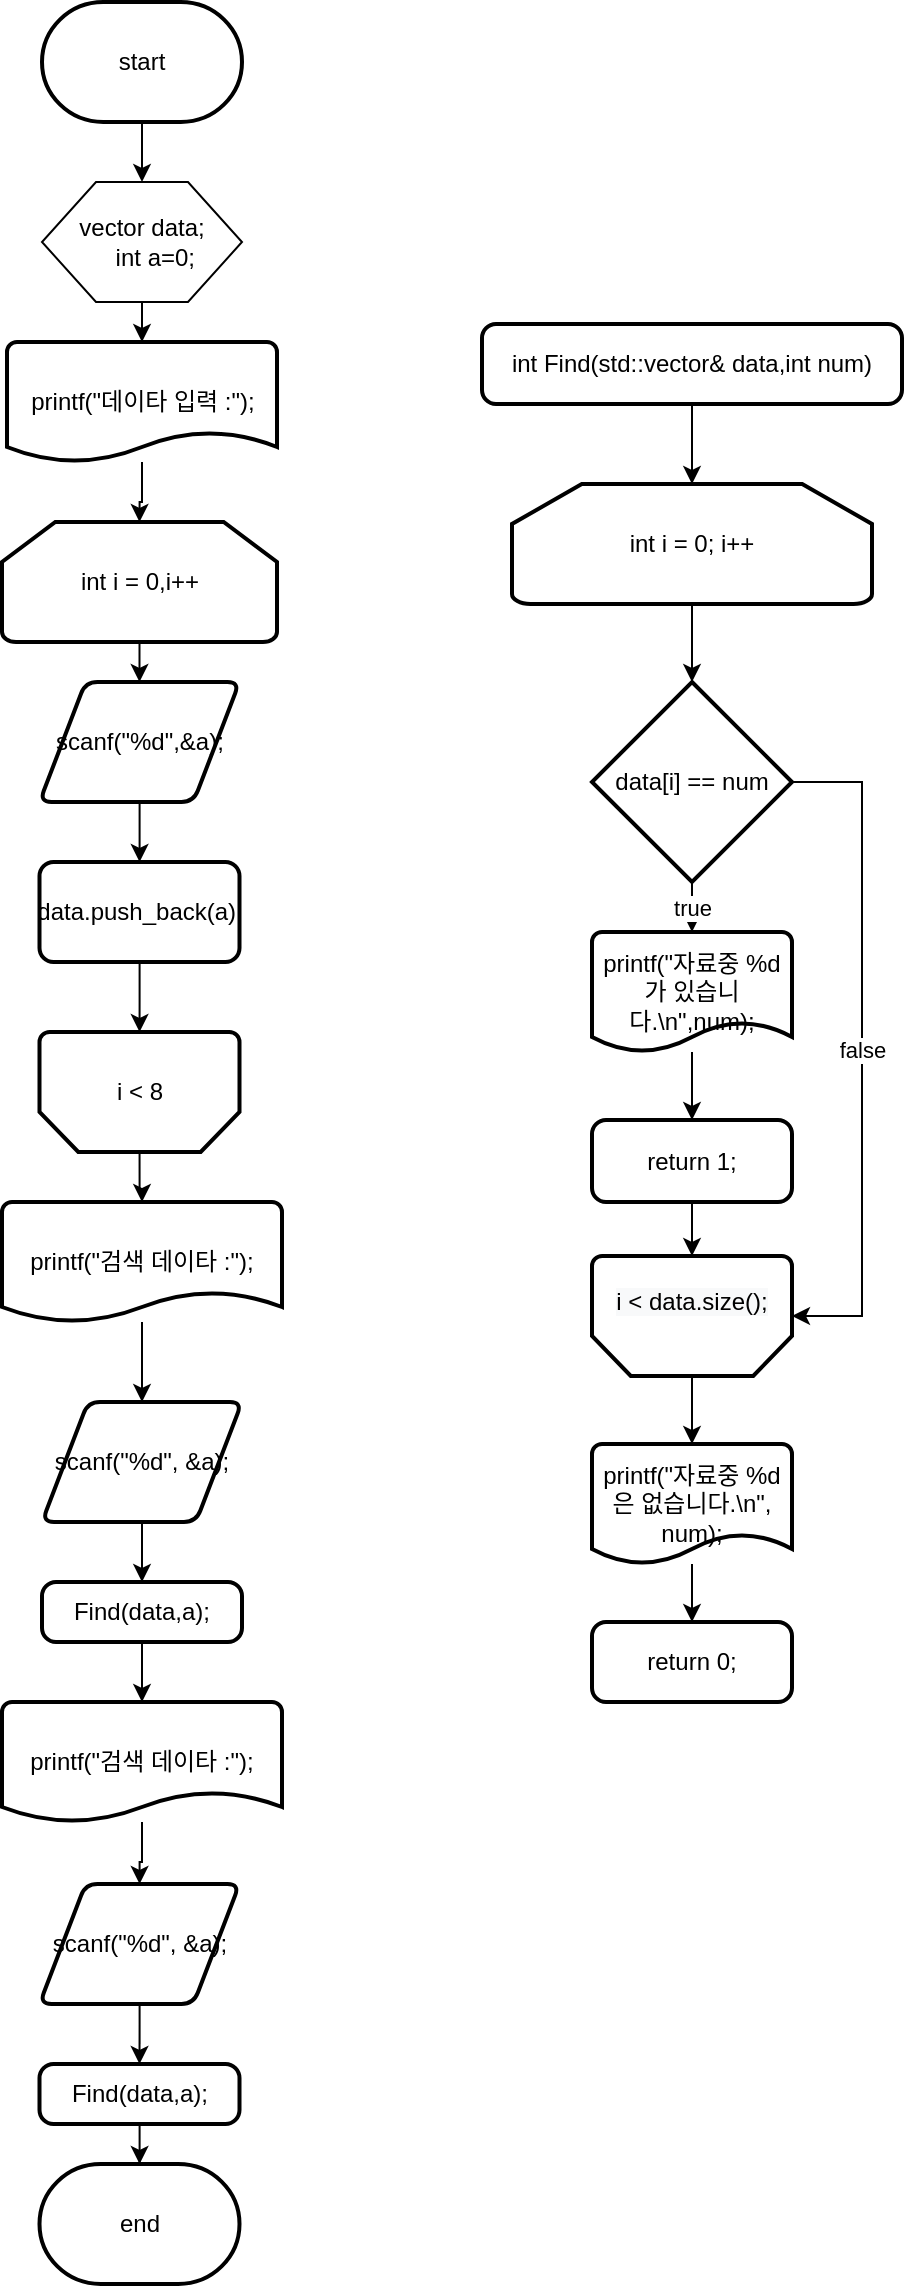 <mxfile version="18.1.2" type="github">
  <diagram id="jIkHqF5Lgl5zWe055wbm" name="Page-1">
    <mxGraphModel dx="948" dy="994" grid="1" gridSize="10" guides="1" tooltips="1" connect="1" arrows="1" fold="1" page="1" pageScale="1" pageWidth="827" pageHeight="1169" math="0" shadow="0">
      <root>
        <mxCell id="0" />
        <mxCell id="1" parent="0" />
        <mxCell id="LSzGVPjX4Zh-JJyTs20d-5" style="edgeStyle=orthogonalEdgeStyle;rounded=0;orthogonalLoop=1;jettySize=auto;html=1;entryX=0.5;entryY=0;entryDx=0;entryDy=0;" edge="1" parent="1" source="LSzGVPjX4Zh-JJyTs20d-1" target="LSzGVPjX4Zh-JJyTs20d-3">
          <mxGeometry relative="1" as="geometry" />
        </mxCell>
        <mxCell id="LSzGVPjX4Zh-JJyTs20d-1" value="start" style="strokeWidth=2;html=1;shape=mxgraph.flowchart.terminator;whiteSpace=wrap;" vertex="1" parent="1">
          <mxGeometry x="60" y="19" width="100" height="60" as="geometry" />
        </mxCell>
        <mxCell id="LSzGVPjX4Zh-JJyTs20d-2" value="end" style="strokeWidth=2;html=1;shape=mxgraph.flowchart.terminator;whiteSpace=wrap;" vertex="1" parent="1">
          <mxGeometry x="58.75" y="1100" width="100" height="60" as="geometry" />
        </mxCell>
        <mxCell id="LSzGVPjX4Zh-JJyTs20d-12" style="edgeStyle=orthogonalEdgeStyle;rounded=0;orthogonalLoop=1;jettySize=auto;html=1;" edge="1" parent="1" source="LSzGVPjX4Zh-JJyTs20d-3" target="LSzGVPjX4Zh-JJyTs20d-6">
          <mxGeometry relative="1" as="geometry" />
        </mxCell>
        <mxCell id="LSzGVPjX4Zh-JJyTs20d-3" value="" style="verticalLabelPosition=bottom;verticalAlign=top;html=1;shape=hexagon;perimeter=hexagonPerimeter2;arcSize=6;size=0.27;" vertex="1" parent="1">
          <mxGeometry x="60" y="109" width="100" height="60" as="geometry" />
        </mxCell>
        <mxCell id="LSzGVPjX4Zh-JJyTs20d-4" value="vector&lt;int&gt; data;&#xa;    int a=0;" style="text;html=1;strokeColor=none;fillColor=none;align=center;verticalAlign=middle;whiteSpace=wrap;rounded=0;" vertex="1" parent="1">
          <mxGeometry x="65" y="124" width="90" height="30" as="geometry" />
        </mxCell>
        <mxCell id="LSzGVPjX4Zh-JJyTs20d-13" style="edgeStyle=orthogonalEdgeStyle;rounded=0;orthogonalLoop=1;jettySize=auto;html=1;entryX=0.5;entryY=0;entryDx=0;entryDy=0;entryPerimeter=0;" edge="1" parent="1" source="LSzGVPjX4Zh-JJyTs20d-6" target="LSzGVPjX4Zh-JJyTs20d-7">
          <mxGeometry relative="1" as="geometry" />
        </mxCell>
        <mxCell id="LSzGVPjX4Zh-JJyTs20d-6" value="printf(&quot;데이타 입력 :&quot;);" style="strokeWidth=2;html=1;shape=mxgraph.flowchart.document2;whiteSpace=wrap;size=0.25;" vertex="1" parent="1">
          <mxGeometry x="42.5" y="189" width="135" height="60" as="geometry" />
        </mxCell>
        <mxCell id="LSzGVPjX4Zh-JJyTs20d-14" style="edgeStyle=orthogonalEdgeStyle;rounded=0;orthogonalLoop=1;jettySize=auto;html=1;entryX=0.5;entryY=0;entryDx=0;entryDy=0;" edge="1" parent="1" source="LSzGVPjX4Zh-JJyTs20d-7" target="LSzGVPjX4Zh-JJyTs20d-11">
          <mxGeometry relative="1" as="geometry" />
        </mxCell>
        <mxCell id="LSzGVPjX4Zh-JJyTs20d-7" value="int i = 0,i++" style="strokeWidth=2;html=1;shape=mxgraph.flowchart.loop_limit;whiteSpace=wrap;" vertex="1" parent="1">
          <mxGeometry x="40" y="279" width="137.5" height="60" as="geometry" />
        </mxCell>
        <mxCell id="LSzGVPjX4Zh-JJyTs20d-19" style="edgeStyle=orthogonalEdgeStyle;rounded=0;orthogonalLoop=1;jettySize=auto;html=1;entryX=0.5;entryY=0;entryDx=0;entryDy=0;entryPerimeter=0;" edge="1" parent="1" source="LSzGVPjX4Zh-JJyTs20d-8" target="LSzGVPjX4Zh-JJyTs20d-18">
          <mxGeometry relative="1" as="geometry" />
        </mxCell>
        <mxCell id="LSzGVPjX4Zh-JJyTs20d-8" value="" style="strokeWidth=2;html=1;shape=mxgraph.flowchart.loop_limit;whiteSpace=wrap;rotation=-180;" vertex="1" parent="1">
          <mxGeometry x="58.75" y="534" width="100" height="60" as="geometry" />
        </mxCell>
        <mxCell id="LSzGVPjX4Zh-JJyTs20d-9" value="i &lt; 8" style="text;html=1;strokeColor=none;fillColor=none;align=center;verticalAlign=middle;whiteSpace=wrap;rounded=0;" vertex="1" parent="1">
          <mxGeometry x="78.75" y="549" width="60" height="30" as="geometry" />
        </mxCell>
        <mxCell id="LSzGVPjX4Zh-JJyTs20d-17" style="edgeStyle=orthogonalEdgeStyle;rounded=0;orthogonalLoop=1;jettySize=auto;html=1;" edge="1" parent="1" source="LSzGVPjX4Zh-JJyTs20d-10" target="LSzGVPjX4Zh-JJyTs20d-8">
          <mxGeometry relative="1" as="geometry" />
        </mxCell>
        <mxCell id="LSzGVPjX4Zh-JJyTs20d-10" value="data.push_back(a);" style="rounded=1;whiteSpace=wrap;html=1;absoluteArcSize=1;arcSize=14;strokeWidth=2;" vertex="1" parent="1">
          <mxGeometry x="58.75" y="449" width="100" height="50" as="geometry" />
        </mxCell>
        <mxCell id="LSzGVPjX4Zh-JJyTs20d-16" style="edgeStyle=orthogonalEdgeStyle;rounded=0;orthogonalLoop=1;jettySize=auto;html=1;" edge="1" parent="1" source="LSzGVPjX4Zh-JJyTs20d-11" target="LSzGVPjX4Zh-JJyTs20d-10">
          <mxGeometry relative="1" as="geometry" />
        </mxCell>
        <mxCell id="LSzGVPjX4Zh-JJyTs20d-11" value="scanf(&quot;%d&quot;,&amp;a);" style="shape=parallelogram;html=1;strokeWidth=2;perimeter=parallelogramPerimeter;whiteSpace=wrap;rounded=1;arcSize=12;size=0.23;" vertex="1" parent="1">
          <mxGeometry x="58.75" y="359" width="100" height="60" as="geometry" />
        </mxCell>
        <mxCell id="LSzGVPjX4Zh-JJyTs20d-22" style="edgeStyle=orthogonalEdgeStyle;rounded=0;orthogonalLoop=1;jettySize=auto;html=1;" edge="1" parent="1" source="LSzGVPjX4Zh-JJyTs20d-18" target="LSzGVPjX4Zh-JJyTs20d-21">
          <mxGeometry relative="1" as="geometry" />
        </mxCell>
        <mxCell id="LSzGVPjX4Zh-JJyTs20d-18" value="printf(&quot;검색 데이타 :&quot;);" style="strokeWidth=2;html=1;shape=mxgraph.flowchart.document2;whiteSpace=wrap;size=0.25;" vertex="1" parent="1">
          <mxGeometry x="40" y="619" width="140" height="60" as="geometry" />
        </mxCell>
        <mxCell id="LSzGVPjX4Zh-JJyTs20d-24" style="edgeStyle=orthogonalEdgeStyle;rounded=0;orthogonalLoop=1;jettySize=auto;html=1;entryX=0.5;entryY=0;entryDx=0;entryDy=0;" edge="1" parent="1" source="LSzGVPjX4Zh-JJyTs20d-21" target="LSzGVPjX4Zh-JJyTs20d-23">
          <mxGeometry relative="1" as="geometry" />
        </mxCell>
        <mxCell id="LSzGVPjX4Zh-JJyTs20d-21" value="scanf(&quot;%d&quot;, &amp;a);" style="shape=parallelogram;html=1;strokeWidth=2;perimeter=parallelogramPerimeter;whiteSpace=wrap;rounded=1;arcSize=12;size=0.23;" vertex="1" parent="1">
          <mxGeometry x="60" y="719" width="100" height="60" as="geometry" />
        </mxCell>
        <mxCell id="LSzGVPjX4Zh-JJyTs20d-31" style="edgeStyle=orthogonalEdgeStyle;rounded=0;orthogonalLoop=1;jettySize=auto;html=1;entryX=0.5;entryY=0;entryDx=0;entryDy=0;entryPerimeter=0;" edge="1" parent="1" source="LSzGVPjX4Zh-JJyTs20d-23" target="LSzGVPjX4Zh-JJyTs20d-27">
          <mxGeometry relative="1" as="geometry" />
        </mxCell>
        <mxCell id="LSzGVPjX4Zh-JJyTs20d-23" value="Find(data,a);" style="rounded=1;whiteSpace=wrap;html=1;absoluteArcSize=1;arcSize=14;strokeWidth=2;" vertex="1" parent="1">
          <mxGeometry x="60" y="809" width="100" height="30" as="geometry" />
        </mxCell>
        <mxCell id="LSzGVPjX4Zh-JJyTs20d-26" style="edgeStyle=orthogonalEdgeStyle;rounded=0;orthogonalLoop=1;jettySize=auto;html=1;" edge="1" parent="1" source="LSzGVPjX4Zh-JJyTs20d-27" target="LSzGVPjX4Zh-JJyTs20d-29">
          <mxGeometry relative="1" as="geometry" />
        </mxCell>
        <mxCell id="LSzGVPjX4Zh-JJyTs20d-27" value="printf(&quot;검색 데이타 :&quot;);" style="strokeWidth=2;html=1;shape=mxgraph.flowchart.document2;whiteSpace=wrap;size=0.25;" vertex="1" parent="1">
          <mxGeometry x="40" y="869" width="140" height="60" as="geometry" />
        </mxCell>
        <mxCell id="LSzGVPjX4Zh-JJyTs20d-28" style="edgeStyle=orthogonalEdgeStyle;rounded=0;orthogonalLoop=1;jettySize=auto;html=1;entryX=0.5;entryY=0;entryDx=0;entryDy=0;" edge="1" parent="1" source="LSzGVPjX4Zh-JJyTs20d-29" target="LSzGVPjX4Zh-JJyTs20d-30">
          <mxGeometry relative="1" as="geometry" />
        </mxCell>
        <mxCell id="LSzGVPjX4Zh-JJyTs20d-29" value="scanf(&quot;%d&quot;, &amp;a);" style="shape=parallelogram;html=1;strokeWidth=2;perimeter=parallelogramPerimeter;whiteSpace=wrap;rounded=1;arcSize=12;size=0.23;" vertex="1" parent="1">
          <mxGeometry x="58.75" y="960" width="100" height="60" as="geometry" />
        </mxCell>
        <mxCell id="LSzGVPjX4Zh-JJyTs20d-32" style="edgeStyle=orthogonalEdgeStyle;rounded=0;orthogonalLoop=1;jettySize=auto;html=1;" edge="1" parent="1" source="LSzGVPjX4Zh-JJyTs20d-30" target="LSzGVPjX4Zh-JJyTs20d-2">
          <mxGeometry relative="1" as="geometry" />
        </mxCell>
        <mxCell id="LSzGVPjX4Zh-JJyTs20d-30" value="Find(data,a);" style="rounded=1;whiteSpace=wrap;html=1;absoluteArcSize=1;arcSize=14;strokeWidth=2;" vertex="1" parent="1">
          <mxGeometry x="58.75" y="1050" width="100" height="30" as="geometry" />
        </mxCell>
        <mxCell id="LSzGVPjX4Zh-JJyTs20d-41" style="edgeStyle=orthogonalEdgeStyle;rounded=0;orthogonalLoop=1;jettySize=auto;html=1;entryX=0.5;entryY=0;entryDx=0;entryDy=0;entryPerimeter=0;" edge="1" parent="1" source="LSzGVPjX4Zh-JJyTs20d-33" target="LSzGVPjX4Zh-JJyTs20d-35">
          <mxGeometry relative="1" as="geometry" />
        </mxCell>
        <mxCell id="LSzGVPjX4Zh-JJyTs20d-33" value="int Find(std::vector&lt;int&gt;&amp; data,int num)" style="rounded=1;whiteSpace=wrap;html=1;absoluteArcSize=1;arcSize=14;strokeWidth=2;" vertex="1" parent="1">
          <mxGeometry x="280" y="180" width="210" height="40" as="geometry" />
        </mxCell>
        <mxCell id="LSzGVPjX4Zh-JJyTs20d-42" style="edgeStyle=orthogonalEdgeStyle;rounded=0;orthogonalLoop=1;jettySize=auto;html=1;entryX=0.5;entryY=0;entryDx=0;entryDy=0;entryPerimeter=0;" edge="1" parent="1" source="LSzGVPjX4Zh-JJyTs20d-35" target="LSzGVPjX4Zh-JJyTs20d-38">
          <mxGeometry relative="1" as="geometry" />
        </mxCell>
        <mxCell id="LSzGVPjX4Zh-JJyTs20d-35" value="int i = 0; i++" style="strokeWidth=2;html=1;shape=mxgraph.flowchart.loop_limit;whiteSpace=wrap;" vertex="1" parent="1">
          <mxGeometry x="295" y="260" width="180" height="60" as="geometry" />
        </mxCell>
        <mxCell id="LSzGVPjX4Zh-JJyTs20d-51" style="edgeStyle=orthogonalEdgeStyle;rounded=0;orthogonalLoop=1;jettySize=auto;html=1;entryX=0.5;entryY=0;entryDx=0;entryDy=0;entryPerimeter=0;" edge="1" parent="1" source="LSzGVPjX4Zh-JJyTs20d-36" target="LSzGVPjX4Zh-JJyTs20d-48">
          <mxGeometry relative="1" as="geometry" />
        </mxCell>
        <mxCell id="LSzGVPjX4Zh-JJyTs20d-36" value="" style="strokeWidth=2;html=1;shape=mxgraph.flowchart.loop_limit;whiteSpace=wrap;rotation=-180;" vertex="1" parent="1">
          <mxGeometry x="335" y="646" width="100" height="60" as="geometry" />
        </mxCell>
        <mxCell id="LSzGVPjX4Zh-JJyTs20d-37" value="&#xa;&lt;span style=&quot;color: rgb(0, 0, 0); font-family: Helvetica; font-size: 12px; font-style: normal; font-variant-ligatures: normal; font-variant-caps: normal; font-weight: 400; letter-spacing: normal; orphans: 2; text-align: center; text-indent: 0px; text-transform: none; widows: 2; word-spacing: 0px; -webkit-text-stroke-width: 0px; background-color: rgb(248, 249, 250); text-decoration-thickness: initial; text-decoration-style: initial; text-decoration-color: initial; float: none; display: inline !important;&quot;&gt;i &amp;lt; data.size();&lt;/span&gt;&#xa;&#xa;" style="text;html=1;strokeColor=none;fillColor=none;align=center;verticalAlign=middle;whiteSpace=wrap;rounded=0;" vertex="1" parent="1">
          <mxGeometry x="345" y="661" width="80" height="30" as="geometry" />
        </mxCell>
        <mxCell id="LSzGVPjX4Zh-JJyTs20d-39" value="true" style="edgeStyle=orthogonalEdgeStyle;rounded=0;orthogonalLoop=1;jettySize=auto;html=1;entryX=0.5;entryY=0;entryDx=0;entryDy=0;entryPerimeter=0;" edge="1" parent="1" source="LSzGVPjX4Zh-JJyTs20d-38" target="LSzGVPjX4Zh-JJyTs20d-43">
          <mxGeometry relative="1" as="geometry" />
        </mxCell>
        <mxCell id="LSzGVPjX4Zh-JJyTs20d-55" value="false" style="edgeStyle=orthogonalEdgeStyle;rounded=0;orthogonalLoop=1;jettySize=auto;html=1;entryX=0;entryY=0.5;entryDx=0;entryDy=0;entryPerimeter=0;" edge="1" parent="1" source="LSzGVPjX4Zh-JJyTs20d-38" target="LSzGVPjX4Zh-JJyTs20d-36">
          <mxGeometry relative="1" as="geometry">
            <Array as="points">
              <mxPoint x="470" y="409" />
              <mxPoint x="470" y="676" />
            </Array>
          </mxGeometry>
        </mxCell>
        <mxCell id="LSzGVPjX4Zh-JJyTs20d-38" value="data[i] == num" style="strokeWidth=2;html=1;shape=mxgraph.flowchart.decision;whiteSpace=wrap;" vertex="1" parent="1">
          <mxGeometry x="335" y="359" width="100" height="100" as="geometry" />
        </mxCell>
        <mxCell id="LSzGVPjX4Zh-JJyTs20d-46" style="edgeStyle=orthogonalEdgeStyle;rounded=0;orthogonalLoop=1;jettySize=auto;html=1;entryX=0.5;entryY=1;entryDx=0;entryDy=0;entryPerimeter=0;" edge="1" parent="1" source="LSzGVPjX4Zh-JJyTs20d-40" target="LSzGVPjX4Zh-JJyTs20d-36">
          <mxGeometry relative="1" as="geometry" />
        </mxCell>
        <mxCell id="LSzGVPjX4Zh-JJyTs20d-40" value="return 1;" style="rounded=1;whiteSpace=wrap;html=1;absoluteArcSize=1;arcSize=14;strokeWidth=2;" vertex="1" parent="1">
          <mxGeometry x="335" y="578" width="100" height="41" as="geometry" />
        </mxCell>
        <mxCell id="LSzGVPjX4Zh-JJyTs20d-44" style="edgeStyle=orthogonalEdgeStyle;rounded=0;orthogonalLoop=1;jettySize=auto;html=1;entryX=0.5;entryY=0;entryDx=0;entryDy=0;" edge="1" parent="1" source="LSzGVPjX4Zh-JJyTs20d-43" target="LSzGVPjX4Zh-JJyTs20d-40">
          <mxGeometry relative="1" as="geometry" />
        </mxCell>
        <mxCell id="LSzGVPjX4Zh-JJyTs20d-43" value="printf(&quot;자료중 %d가 있습니다.\n&quot;,num);" style="strokeWidth=2;html=1;shape=mxgraph.flowchart.document2;whiteSpace=wrap;size=0.25;" vertex="1" parent="1">
          <mxGeometry x="335" y="484" width="100" height="60" as="geometry" />
        </mxCell>
        <mxCell id="LSzGVPjX4Zh-JJyTs20d-52" style="edgeStyle=orthogonalEdgeStyle;rounded=0;orthogonalLoop=1;jettySize=auto;html=1;" edge="1" parent="1" source="LSzGVPjX4Zh-JJyTs20d-48" target="LSzGVPjX4Zh-JJyTs20d-53">
          <mxGeometry relative="1" as="geometry">
            <mxPoint x="385" y="860" as="targetPoint" />
          </mxGeometry>
        </mxCell>
        <mxCell id="LSzGVPjX4Zh-JJyTs20d-48" value="printf(&quot;자료중 %d은 없습니다.\n&quot;, num);" style="strokeWidth=2;html=1;shape=mxgraph.flowchart.document2;whiteSpace=wrap;size=0.25;" vertex="1" parent="1">
          <mxGeometry x="335" y="740.0" width="100" height="60" as="geometry" />
        </mxCell>
        <mxCell id="LSzGVPjX4Zh-JJyTs20d-53" value="return 0;" style="rounded=1;whiteSpace=wrap;html=1;absoluteArcSize=1;arcSize=14;strokeWidth=2;" vertex="1" parent="1">
          <mxGeometry x="335" y="829" width="100" height="40" as="geometry" />
        </mxCell>
      </root>
    </mxGraphModel>
  </diagram>
</mxfile>

